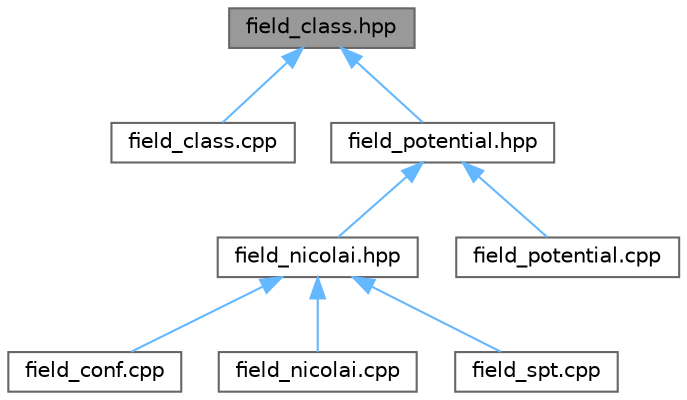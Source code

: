 digraph "field_class.hpp"
{
 // LATEX_PDF_SIZE
  bgcolor="transparent";
  edge [fontname=Helvetica,fontsize=10,labelfontname=Helvetica,labelfontsize=10];
  node [fontname=Helvetica,fontsize=10,shape=box,height=0.2,width=0.4];
  Node1 [id="Node000001",label="field_class.hpp",height=0.2,width=0.4,color="gray40", fillcolor="grey60", style="filled", fontcolor="black",tooltip="Definition of the class Field."];
  Node1 -> Node2 [id="edge1_Node000001_Node000002",dir="back",color="steelblue1",style="solid",tooltip=" "];
  Node2 [id="Node000002",label="field_class.cpp",height=0.2,width=0.4,color="grey40", fillcolor="white", style="filled",URL="$field__class_8cpp.html",tooltip="Definition of the class Field."];
  Node1 -> Node3 [id="edge2_Node000001_Node000003",dir="back",color="steelblue1",style="solid",tooltip=" "];
  Node3 [id="Node000003",label="field_potential.hpp",height=0.2,width=0.4,color="grey40", fillcolor="white", style="filled",URL="$field__potential_8hpp.html",tooltip="Definition of the class Potential."];
  Node3 -> Node4 [id="edge3_Node000003_Node000004",dir="back",color="steelblue1",style="solid",tooltip=" "];
  Node4 [id="Node000004",label="field_nicolai.hpp",height=0.2,width=0.4,color="grey40", fillcolor="white", style="filled",URL="$field__nicolai_8hpp.html",tooltip="Definition of the classes associated with Nicolai map."];
  Node4 -> Node5 [id="edge4_Node000004_Node000005",dir="back",color="steelblue1",style="solid",tooltip=" "];
  Node5 [id="Node000005",label="field_conf.cpp",height=0.2,width=0.4,color="grey40", fillcolor="white", style="filled",URL="$field__conf_8cpp.html",tooltip="Execute the NR method and Compute sign of determinant."];
  Node4 -> Node6 [id="edge5_Node000004_Node000006",dir="back",color="steelblue1",style="solid",tooltip=" "];
  Node6 [id="Node000006",label="field_nicolai.cpp",height=0.2,width=0.4,color="grey40", fillcolor="white", style="filled",URL="$field__nicolai_8cpp.html",tooltip="Definition of the classes associated with Nicolai map."];
  Node4 -> Node7 [id="edge6_Node000004_Node000007",dir="back",color="steelblue1",style="solid",tooltip=" "];
  Node7 [id="Node000007",label="field_spt.cpp",height=0.2,width=0.4,color="grey40", fillcolor="white", style="filled",URL="$field__spt_8cpp.html",tooltip="Definition of the methods, Scalar::superpotential and Scalar::superpotential_nr in the case of SuperP..."];
  Node3 -> Node8 [id="edge7_Node000003_Node000008",dir="back",color="steelblue1",style="solid",tooltip=" "];
  Node8 [id="Node000008",label="field_potential.cpp",height=0.2,width=0.4,color="grey40", fillcolor="white", style="filled",URL="$field__potential_8cpp.html",tooltip="Definition of the class Potential."];
}
